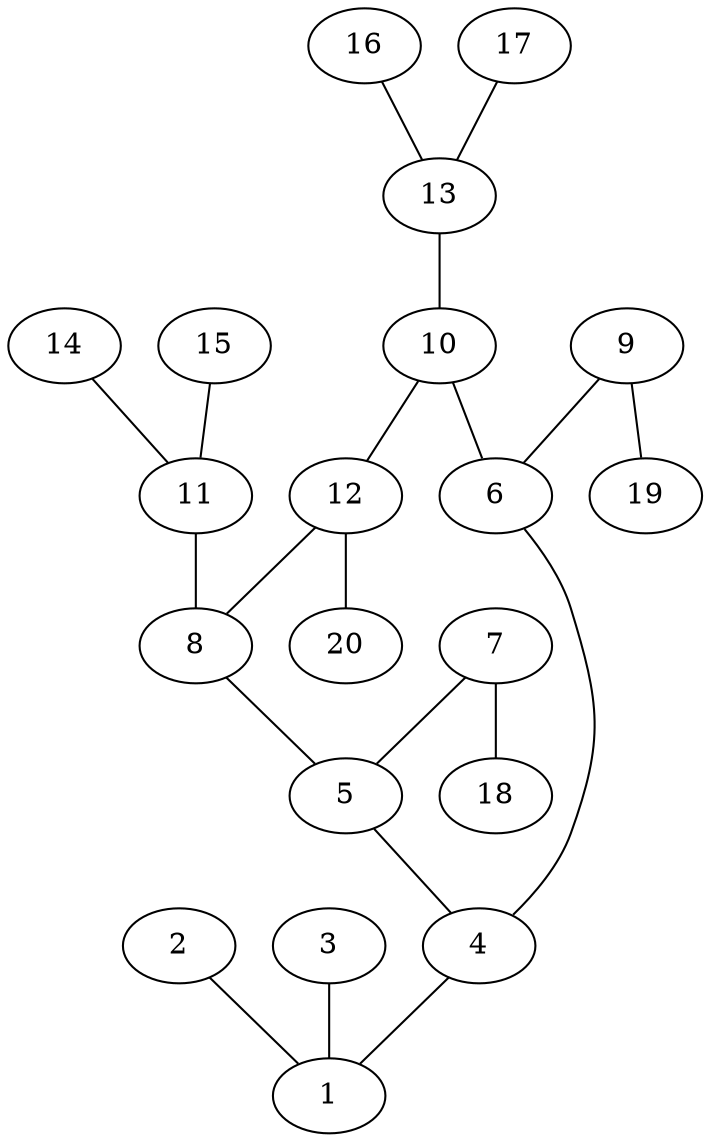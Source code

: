 graph molecule_1033 {
	1	 [chem=N];
	2	 [chem=O];
	2 -- 1	 [valence=1];
	3	 [chem=O];
	3 -- 1	 [valence=2];
	4	 [chem=C];
	4 -- 1	 [valence=1];
	5	 [chem=C];
	5 -- 4	 [valence=2];
	6	 [chem=C];
	6 -- 4	 [valence=1];
	7	 [chem=O];
	7 -- 5	 [valence=1];
	18	 [chem=H];
	7 -- 18	 [valence=1];
	8	 [chem=C];
	8 -- 5	 [valence=1];
	9	 [chem=O];
	9 -- 6	 [valence=1];
	19	 [chem=H];
	9 -- 19	 [valence=1];
	10	 [chem=C];
	10 -- 6	 [valence=2];
	12	 [chem=C];
	10 -- 12	 [valence=1];
	11	 [chem=N];
	11 -- 8	 [valence=1];
	12 -- 8	 [valence=2];
	20	 [chem=H];
	12 -- 20	 [valence=1];
	13	 [chem=N];
	13 -- 10	 [valence=1];
	14	 [chem=O];
	14 -- 11	 [valence=2];
	15	 [chem=O];
	15 -- 11	 [valence=1];
	16	 [chem=O];
	16 -- 13	 [valence=2];
	17	 [chem=O];
	17 -- 13	 [valence=1];
}
